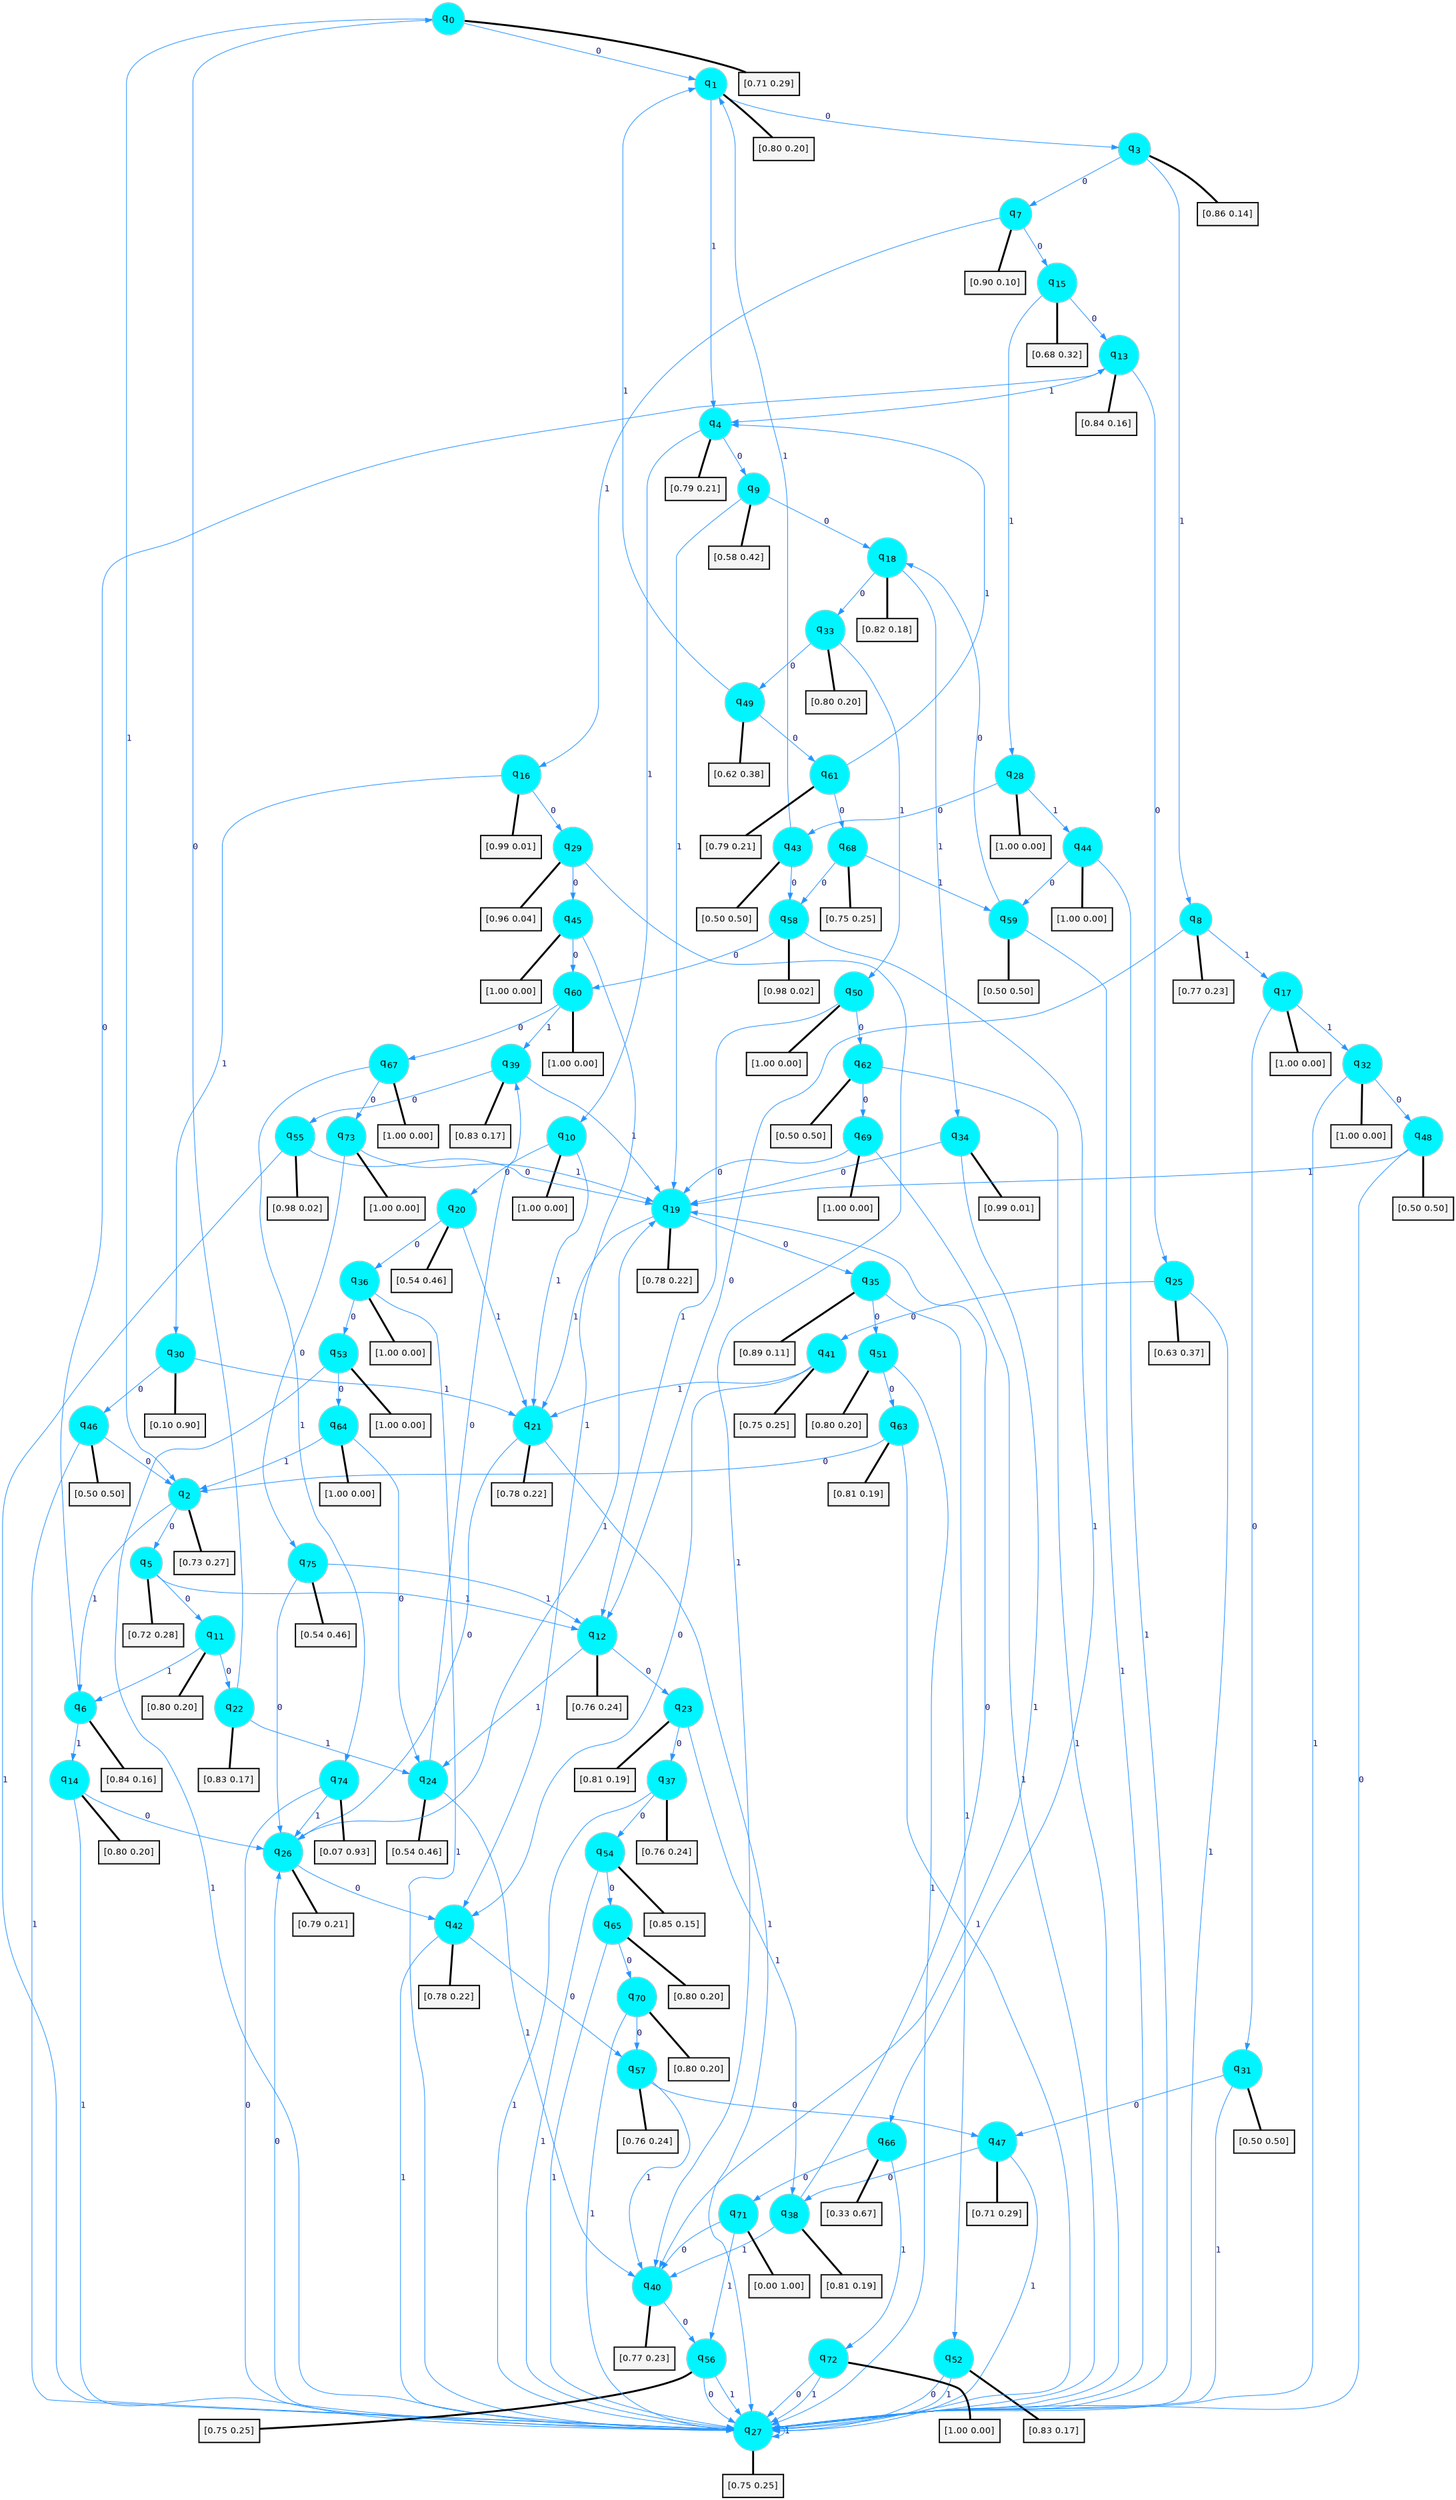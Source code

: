 digraph G {
graph [
bgcolor=transparent, dpi=300, rankdir=TD, size="40,25"];
node [
color=gray, fillcolor=turquoise1, fontcolor=black, fontname=Helvetica, fontsize=16, fontweight=bold, shape=circle, style=filled];
edge [
arrowsize=1, color=dodgerblue1, fontcolor=midnightblue, fontname=courier, fontweight=bold, penwidth=1, style=solid, weight=20];
0[label=<q<SUB>0</SUB>>];
1[label=<q<SUB>1</SUB>>];
2[label=<q<SUB>2</SUB>>];
3[label=<q<SUB>3</SUB>>];
4[label=<q<SUB>4</SUB>>];
5[label=<q<SUB>5</SUB>>];
6[label=<q<SUB>6</SUB>>];
7[label=<q<SUB>7</SUB>>];
8[label=<q<SUB>8</SUB>>];
9[label=<q<SUB>9</SUB>>];
10[label=<q<SUB>10</SUB>>];
11[label=<q<SUB>11</SUB>>];
12[label=<q<SUB>12</SUB>>];
13[label=<q<SUB>13</SUB>>];
14[label=<q<SUB>14</SUB>>];
15[label=<q<SUB>15</SUB>>];
16[label=<q<SUB>16</SUB>>];
17[label=<q<SUB>17</SUB>>];
18[label=<q<SUB>18</SUB>>];
19[label=<q<SUB>19</SUB>>];
20[label=<q<SUB>20</SUB>>];
21[label=<q<SUB>21</SUB>>];
22[label=<q<SUB>22</SUB>>];
23[label=<q<SUB>23</SUB>>];
24[label=<q<SUB>24</SUB>>];
25[label=<q<SUB>25</SUB>>];
26[label=<q<SUB>26</SUB>>];
27[label=<q<SUB>27</SUB>>];
28[label=<q<SUB>28</SUB>>];
29[label=<q<SUB>29</SUB>>];
30[label=<q<SUB>30</SUB>>];
31[label=<q<SUB>31</SUB>>];
32[label=<q<SUB>32</SUB>>];
33[label=<q<SUB>33</SUB>>];
34[label=<q<SUB>34</SUB>>];
35[label=<q<SUB>35</SUB>>];
36[label=<q<SUB>36</SUB>>];
37[label=<q<SUB>37</SUB>>];
38[label=<q<SUB>38</SUB>>];
39[label=<q<SUB>39</SUB>>];
40[label=<q<SUB>40</SUB>>];
41[label=<q<SUB>41</SUB>>];
42[label=<q<SUB>42</SUB>>];
43[label=<q<SUB>43</SUB>>];
44[label=<q<SUB>44</SUB>>];
45[label=<q<SUB>45</SUB>>];
46[label=<q<SUB>46</SUB>>];
47[label=<q<SUB>47</SUB>>];
48[label=<q<SUB>48</SUB>>];
49[label=<q<SUB>49</SUB>>];
50[label=<q<SUB>50</SUB>>];
51[label=<q<SUB>51</SUB>>];
52[label=<q<SUB>52</SUB>>];
53[label=<q<SUB>53</SUB>>];
54[label=<q<SUB>54</SUB>>];
55[label=<q<SUB>55</SUB>>];
56[label=<q<SUB>56</SUB>>];
57[label=<q<SUB>57</SUB>>];
58[label=<q<SUB>58</SUB>>];
59[label=<q<SUB>59</SUB>>];
60[label=<q<SUB>60</SUB>>];
61[label=<q<SUB>61</SUB>>];
62[label=<q<SUB>62</SUB>>];
63[label=<q<SUB>63</SUB>>];
64[label=<q<SUB>64</SUB>>];
65[label=<q<SUB>65</SUB>>];
66[label=<q<SUB>66</SUB>>];
67[label=<q<SUB>67</SUB>>];
68[label=<q<SUB>68</SUB>>];
69[label=<q<SUB>69</SUB>>];
70[label=<q<SUB>70</SUB>>];
71[label=<q<SUB>71</SUB>>];
72[label=<q<SUB>72</SUB>>];
73[label=<q<SUB>73</SUB>>];
74[label=<q<SUB>74</SUB>>];
75[label=<q<SUB>75</SUB>>];
76[label="[0.71 0.29]", shape=box,fontcolor=black, fontname=Helvetica, fontsize=14, penwidth=2, fillcolor=whitesmoke,color=black];
77[label="[0.80 0.20]", shape=box,fontcolor=black, fontname=Helvetica, fontsize=14, penwidth=2, fillcolor=whitesmoke,color=black];
78[label="[0.73 0.27]", shape=box,fontcolor=black, fontname=Helvetica, fontsize=14, penwidth=2, fillcolor=whitesmoke,color=black];
79[label="[0.86 0.14]", shape=box,fontcolor=black, fontname=Helvetica, fontsize=14, penwidth=2, fillcolor=whitesmoke,color=black];
80[label="[0.79 0.21]", shape=box,fontcolor=black, fontname=Helvetica, fontsize=14, penwidth=2, fillcolor=whitesmoke,color=black];
81[label="[0.72 0.28]", shape=box,fontcolor=black, fontname=Helvetica, fontsize=14, penwidth=2, fillcolor=whitesmoke,color=black];
82[label="[0.84 0.16]", shape=box,fontcolor=black, fontname=Helvetica, fontsize=14, penwidth=2, fillcolor=whitesmoke,color=black];
83[label="[0.90 0.10]", shape=box,fontcolor=black, fontname=Helvetica, fontsize=14, penwidth=2, fillcolor=whitesmoke,color=black];
84[label="[0.77 0.23]", shape=box,fontcolor=black, fontname=Helvetica, fontsize=14, penwidth=2, fillcolor=whitesmoke,color=black];
85[label="[0.58 0.42]", shape=box,fontcolor=black, fontname=Helvetica, fontsize=14, penwidth=2, fillcolor=whitesmoke,color=black];
86[label="[1.00 0.00]", shape=box,fontcolor=black, fontname=Helvetica, fontsize=14, penwidth=2, fillcolor=whitesmoke,color=black];
87[label="[0.80 0.20]", shape=box,fontcolor=black, fontname=Helvetica, fontsize=14, penwidth=2, fillcolor=whitesmoke,color=black];
88[label="[0.76 0.24]", shape=box,fontcolor=black, fontname=Helvetica, fontsize=14, penwidth=2, fillcolor=whitesmoke,color=black];
89[label="[0.84 0.16]", shape=box,fontcolor=black, fontname=Helvetica, fontsize=14, penwidth=2, fillcolor=whitesmoke,color=black];
90[label="[0.80 0.20]", shape=box,fontcolor=black, fontname=Helvetica, fontsize=14, penwidth=2, fillcolor=whitesmoke,color=black];
91[label="[0.68 0.32]", shape=box,fontcolor=black, fontname=Helvetica, fontsize=14, penwidth=2, fillcolor=whitesmoke,color=black];
92[label="[0.99 0.01]", shape=box,fontcolor=black, fontname=Helvetica, fontsize=14, penwidth=2, fillcolor=whitesmoke,color=black];
93[label="[1.00 0.00]", shape=box,fontcolor=black, fontname=Helvetica, fontsize=14, penwidth=2, fillcolor=whitesmoke,color=black];
94[label="[0.82 0.18]", shape=box,fontcolor=black, fontname=Helvetica, fontsize=14, penwidth=2, fillcolor=whitesmoke,color=black];
95[label="[0.78 0.22]", shape=box,fontcolor=black, fontname=Helvetica, fontsize=14, penwidth=2, fillcolor=whitesmoke,color=black];
96[label="[0.54 0.46]", shape=box,fontcolor=black, fontname=Helvetica, fontsize=14, penwidth=2, fillcolor=whitesmoke,color=black];
97[label="[0.78 0.22]", shape=box,fontcolor=black, fontname=Helvetica, fontsize=14, penwidth=2, fillcolor=whitesmoke,color=black];
98[label="[0.83 0.17]", shape=box,fontcolor=black, fontname=Helvetica, fontsize=14, penwidth=2, fillcolor=whitesmoke,color=black];
99[label="[0.81 0.19]", shape=box,fontcolor=black, fontname=Helvetica, fontsize=14, penwidth=2, fillcolor=whitesmoke,color=black];
100[label="[0.54 0.46]", shape=box,fontcolor=black, fontname=Helvetica, fontsize=14, penwidth=2, fillcolor=whitesmoke,color=black];
101[label="[0.63 0.37]", shape=box,fontcolor=black, fontname=Helvetica, fontsize=14, penwidth=2, fillcolor=whitesmoke,color=black];
102[label="[0.79 0.21]", shape=box,fontcolor=black, fontname=Helvetica, fontsize=14, penwidth=2, fillcolor=whitesmoke,color=black];
103[label="[0.75 0.25]", shape=box,fontcolor=black, fontname=Helvetica, fontsize=14, penwidth=2, fillcolor=whitesmoke,color=black];
104[label="[1.00 0.00]", shape=box,fontcolor=black, fontname=Helvetica, fontsize=14, penwidth=2, fillcolor=whitesmoke,color=black];
105[label="[0.96 0.04]", shape=box,fontcolor=black, fontname=Helvetica, fontsize=14, penwidth=2, fillcolor=whitesmoke,color=black];
106[label="[0.10 0.90]", shape=box,fontcolor=black, fontname=Helvetica, fontsize=14, penwidth=2, fillcolor=whitesmoke,color=black];
107[label="[0.50 0.50]", shape=box,fontcolor=black, fontname=Helvetica, fontsize=14, penwidth=2, fillcolor=whitesmoke,color=black];
108[label="[1.00 0.00]", shape=box,fontcolor=black, fontname=Helvetica, fontsize=14, penwidth=2, fillcolor=whitesmoke,color=black];
109[label="[0.80 0.20]", shape=box,fontcolor=black, fontname=Helvetica, fontsize=14, penwidth=2, fillcolor=whitesmoke,color=black];
110[label="[0.99 0.01]", shape=box,fontcolor=black, fontname=Helvetica, fontsize=14, penwidth=2, fillcolor=whitesmoke,color=black];
111[label="[0.89 0.11]", shape=box,fontcolor=black, fontname=Helvetica, fontsize=14, penwidth=2, fillcolor=whitesmoke,color=black];
112[label="[1.00 0.00]", shape=box,fontcolor=black, fontname=Helvetica, fontsize=14, penwidth=2, fillcolor=whitesmoke,color=black];
113[label="[0.76 0.24]", shape=box,fontcolor=black, fontname=Helvetica, fontsize=14, penwidth=2, fillcolor=whitesmoke,color=black];
114[label="[0.81 0.19]", shape=box,fontcolor=black, fontname=Helvetica, fontsize=14, penwidth=2, fillcolor=whitesmoke,color=black];
115[label="[0.83 0.17]", shape=box,fontcolor=black, fontname=Helvetica, fontsize=14, penwidth=2, fillcolor=whitesmoke,color=black];
116[label="[0.77 0.23]", shape=box,fontcolor=black, fontname=Helvetica, fontsize=14, penwidth=2, fillcolor=whitesmoke,color=black];
117[label="[0.75 0.25]", shape=box,fontcolor=black, fontname=Helvetica, fontsize=14, penwidth=2, fillcolor=whitesmoke,color=black];
118[label="[0.78 0.22]", shape=box,fontcolor=black, fontname=Helvetica, fontsize=14, penwidth=2, fillcolor=whitesmoke,color=black];
119[label="[0.50 0.50]", shape=box,fontcolor=black, fontname=Helvetica, fontsize=14, penwidth=2, fillcolor=whitesmoke,color=black];
120[label="[1.00 0.00]", shape=box,fontcolor=black, fontname=Helvetica, fontsize=14, penwidth=2, fillcolor=whitesmoke,color=black];
121[label="[1.00 0.00]", shape=box,fontcolor=black, fontname=Helvetica, fontsize=14, penwidth=2, fillcolor=whitesmoke,color=black];
122[label="[0.50 0.50]", shape=box,fontcolor=black, fontname=Helvetica, fontsize=14, penwidth=2, fillcolor=whitesmoke,color=black];
123[label="[0.71 0.29]", shape=box,fontcolor=black, fontname=Helvetica, fontsize=14, penwidth=2, fillcolor=whitesmoke,color=black];
124[label="[0.50 0.50]", shape=box,fontcolor=black, fontname=Helvetica, fontsize=14, penwidth=2, fillcolor=whitesmoke,color=black];
125[label="[0.62 0.38]", shape=box,fontcolor=black, fontname=Helvetica, fontsize=14, penwidth=2, fillcolor=whitesmoke,color=black];
126[label="[1.00 0.00]", shape=box,fontcolor=black, fontname=Helvetica, fontsize=14, penwidth=2, fillcolor=whitesmoke,color=black];
127[label="[0.80 0.20]", shape=box,fontcolor=black, fontname=Helvetica, fontsize=14, penwidth=2, fillcolor=whitesmoke,color=black];
128[label="[0.83 0.17]", shape=box,fontcolor=black, fontname=Helvetica, fontsize=14, penwidth=2, fillcolor=whitesmoke,color=black];
129[label="[1.00 0.00]", shape=box,fontcolor=black, fontname=Helvetica, fontsize=14, penwidth=2, fillcolor=whitesmoke,color=black];
130[label="[0.85 0.15]", shape=box,fontcolor=black, fontname=Helvetica, fontsize=14, penwidth=2, fillcolor=whitesmoke,color=black];
131[label="[0.98 0.02]", shape=box,fontcolor=black, fontname=Helvetica, fontsize=14, penwidth=2, fillcolor=whitesmoke,color=black];
132[label="[0.75 0.25]", shape=box,fontcolor=black, fontname=Helvetica, fontsize=14, penwidth=2, fillcolor=whitesmoke,color=black];
133[label="[0.76 0.24]", shape=box,fontcolor=black, fontname=Helvetica, fontsize=14, penwidth=2, fillcolor=whitesmoke,color=black];
134[label="[0.98 0.02]", shape=box,fontcolor=black, fontname=Helvetica, fontsize=14, penwidth=2, fillcolor=whitesmoke,color=black];
135[label="[0.50 0.50]", shape=box,fontcolor=black, fontname=Helvetica, fontsize=14, penwidth=2, fillcolor=whitesmoke,color=black];
136[label="[1.00 0.00]", shape=box,fontcolor=black, fontname=Helvetica, fontsize=14, penwidth=2, fillcolor=whitesmoke,color=black];
137[label="[0.79 0.21]", shape=box,fontcolor=black, fontname=Helvetica, fontsize=14, penwidth=2, fillcolor=whitesmoke,color=black];
138[label="[0.50 0.50]", shape=box,fontcolor=black, fontname=Helvetica, fontsize=14, penwidth=2, fillcolor=whitesmoke,color=black];
139[label="[0.81 0.19]", shape=box,fontcolor=black, fontname=Helvetica, fontsize=14, penwidth=2, fillcolor=whitesmoke,color=black];
140[label="[1.00 0.00]", shape=box,fontcolor=black, fontname=Helvetica, fontsize=14, penwidth=2, fillcolor=whitesmoke,color=black];
141[label="[0.80 0.20]", shape=box,fontcolor=black, fontname=Helvetica, fontsize=14, penwidth=2, fillcolor=whitesmoke,color=black];
142[label="[0.33 0.67]", shape=box,fontcolor=black, fontname=Helvetica, fontsize=14, penwidth=2, fillcolor=whitesmoke,color=black];
143[label="[1.00 0.00]", shape=box,fontcolor=black, fontname=Helvetica, fontsize=14, penwidth=2, fillcolor=whitesmoke,color=black];
144[label="[0.75 0.25]", shape=box,fontcolor=black, fontname=Helvetica, fontsize=14, penwidth=2, fillcolor=whitesmoke,color=black];
145[label="[1.00 0.00]", shape=box,fontcolor=black, fontname=Helvetica, fontsize=14, penwidth=2, fillcolor=whitesmoke,color=black];
146[label="[0.80 0.20]", shape=box,fontcolor=black, fontname=Helvetica, fontsize=14, penwidth=2, fillcolor=whitesmoke,color=black];
147[label="[0.00 1.00]", shape=box,fontcolor=black, fontname=Helvetica, fontsize=14, penwidth=2, fillcolor=whitesmoke,color=black];
148[label="[1.00 0.00]", shape=box,fontcolor=black, fontname=Helvetica, fontsize=14, penwidth=2, fillcolor=whitesmoke,color=black];
149[label="[1.00 0.00]", shape=box,fontcolor=black, fontname=Helvetica, fontsize=14, penwidth=2, fillcolor=whitesmoke,color=black];
150[label="[0.07 0.93]", shape=box,fontcolor=black, fontname=Helvetica, fontsize=14, penwidth=2, fillcolor=whitesmoke,color=black];
151[label="[0.54 0.46]", shape=box,fontcolor=black, fontname=Helvetica, fontsize=14, penwidth=2, fillcolor=whitesmoke,color=black];
0->1 [label=0];
0->2 [label=1];
0->76 [arrowhead=none, penwidth=3,color=black];
1->3 [label=0];
1->4 [label=1];
1->77 [arrowhead=none, penwidth=3,color=black];
2->5 [label=0];
2->6 [label=1];
2->78 [arrowhead=none, penwidth=3,color=black];
3->7 [label=0];
3->8 [label=1];
3->79 [arrowhead=none, penwidth=3,color=black];
4->9 [label=0];
4->10 [label=1];
4->80 [arrowhead=none, penwidth=3,color=black];
5->11 [label=0];
5->12 [label=1];
5->81 [arrowhead=none, penwidth=3,color=black];
6->13 [label=0];
6->14 [label=1];
6->82 [arrowhead=none, penwidth=3,color=black];
7->15 [label=0];
7->16 [label=1];
7->83 [arrowhead=none, penwidth=3,color=black];
8->12 [label=0];
8->17 [label=1];
8->84 [arrowhead=none, penwidth=3,color=black];
9->18 [label=0];
9->19 [label=1];
9->85 [arrowhead=none, penwidth=3,color=black];
10->20 [label=0];
10->21 [label=1];
10->86 [arrowhead=none, penwidth=3,color=black];
11->22 [label=0];
11->6 [label=1];
11->87 [arrowhead=none, penwidth=3,color=black];
12->23 [label=0];
12->24 [label=1];
12->88 [arrowhead=none, penwidth=3,color=black];
13->25 [label=0];
13->4 [label=1];
13->89 [arrowhead=none, penwidth=3,color=black];
14->26 [label=0];
14->27 [label=1];
14->90 [arrowhead=none, penwidth=3,color=black];
15->13 [label=0];
15->28 [label=1];
15->91 [arrowhead=none, penwidth=3,color=black];
16->29 [label=0];
16->30 [label=1];
16->92 [arrowhead=none, penwidth=3,color=black];
17->31 [label=0];
17->32 [label=1];
17->93 [arrowhead=none, penwidth=3,color=black];
18->33 [label=0];
18->34 [label=1];
18->94 [arrowhead=none, penwidth=3,color=black];
19->35 [label=0];
19->21 [label=1];
19->95 [arrowhead=none, penwidth=3,color=black];
20->36 [label=0];
20->21 [label=1];
20->96 [arrowhead=none, penwidth=3,color=black];
21->26 [label=0];
21->27 [label=1];
21->97 [arrowhead=none, penwidth=3,color=black];
22->0 [label=0];
22->24 [label=1];
22->98 [arrowhead=none, penwidth=3,color=black];
23->37 [label=0];
23->38 [label=1];
23->99 [arrowhead=none, penwidth=3,color=black];
24->39 [label=0];
24->40 [label=1];
24->100 [arrowhead=none, penwidth=3,color=black];
25->41 [label=0];
25->27 [label=1];
25->101 [arrowhead=none, penwidth=3,color=black];
26->42 [label=0];
26->19 [label=1];
26->102 [arrowhead=none, penwidth=3,color=black];
27->26 [label=0];
27->27 [label=1];
27->103 [arrowhead=none, penwidth=3,color=black];
28->43 [label=0];
28->44 [label=1];
28->104 [arrowhead=none, penwidth=3,color=black];
29->45 [label=0];
29->40 [label=1];
29->105 [arrowhead=none, penwidth=3,color=black];
30->46 [label=0];
30->21 [label=1];
30->106 [arrowhead=none, penwidth=3,color=black];
31->47 [label=0];
31->27 [label=1];
31->107 [arrowhead=none, penwidth=3,color=black];
32->48 [label=0];
32->27 [label=1];
32->108 [arrowhead=none, penwidth=3,color=black];
33->49 [label=0];
33->50 [label=1];
33->109 [arrowhead=none, penwidth=3,color=black];
34->19 [label=0];
34->40 [label=1];
34->110 [arrowhead=none, penwidth=3,color=black];
35->51 [label=0];
35->52 [label=1];
35->111 [arrowhead=none, penwidth=3,color=black];
36->53 [label=0];
36->27 [label=1];
36->112 [arrowhead=none, penwidth=3,color=black];
37->54 [label=0];
37->27 [label=1];
37->113 [arrowhead=none, penwidth=3,color=black];
38->19 [label=0];
38->40 [label=1];
38->114 [arrowhead=none, penwidth=3,color=black];
39->55 [label=0];
39->19 [label=1];
39->115 [arrowhead=none, penwidth=3,color=black];
40->56 [label=0];
40->116 [arrowhead=none, penwidth=3,color=black];
41->42 [label=0];
41->21 [label=1];
41->117 [arrowhead=none, penwidth=3,color=black];
42->57 [label=0];
42->27 [label=1];
42->118 [arrowhead=none, penwidth=3,color=black];
43->58 [label=0];
43->1 [label=1];
43->119 [arrowhead=none, penwidth=3,color=black];
44->59 [label=0];
44->27 [label=1];
44->120 [arrowhead=none, penwidth=3,color=black];
45->60 [label=0];
45->42 [label=1];
45->121 [arrowhead=none, penwidth=3,color=black];
46->2 [label=0];
46->27 [label=1];
46->122 [arrowhead=none, penwidth=3,color=black];
47->38 [label=0];
47->27 [label=1];
47->123 [arrowhead=none, penwidth=3,color=black];
48->27 [label=0];
48->19 [label=1];
48->124 [arrowhead=none, penwidth=3,color=black];
49->61 [label=0];
49->1 [label=1];
49->125 [arrowhead=none, penwidth=3,color=black];
50->62 [label=0];
50->12 [label=1];
50->126 [arrowhead=none, penwidth=3,color=black];
51->63 [label=0];
51->27 [label=1];
51->127 [arrowhead=none, penwidth=3,color=black];
52->27 [label=0];
52->27 [label=1];
52->128 [arrowhead=none, penwidth=3,color=black];
53->64 [label=0];
53->27 [label=1];
53->129 [arrowhead=none, penwidth=3,color=black];
54->65 [label=0];
54->27 [label=1];
54->130 [arrowhead=none, penwidth=3,color=black];
55->19 [label=0];
55->27 [label=1];
55->131 [arrowhead=none, penwidth=3,color=black];
56->27 [label=0];
56->27 [label=1];
56->132 [arrowhead=none, penwidth=3,color=black];
57->47 [label=0];
57->40 [label=1];
57->133 [arrowhead=none, penwidth=3,color=black];
58->60 [label=0];
58->66 [label=1];
58->134 [arrowhead=none, penwidth=3,color=black];
59->18 [label=0];
59->27 [label=1];
59->135 [arrowhead=none, penwidth=3,color=black];
60->67 [label=0];
60->39 [label=1];
60->136 [arrowhead=none, penwidth=3,color=black];
61->68 [label=0];
61->4 [label=1];
61->137 [arrowhead=none, penwidth=3,color=black];
62->69 [label=0];
62->27 [label=1];
62->138 [arrowhead=none, penwidth=3,color=black];
63->2 [label=0];
63->27 [label=1];
63->139 [arrowhead=none, penwidth=3,color=black];
64->24 [label=0];
64->2 [label=1];
64->140 [arrowhead=none, penwidth=3,color=black];
65->70 [label=0];
65->27 [label=1];
65->141 [arrowhead=none, penwidth=3,color=black];
66->71 [label=0];
66->72 [label=1];
66->142 [arrowhead=none, penwidth=3,color=black];
67->73 [label=0];
67->74 [label=1];
67->143 [arrowhead=none, penwidth=3,color=black];
68->58 [label=0];
68->59 [label=1];
68->144 [arrowhead=none, penwidth=3,color=black];
69->19 [label=0];
69->27 [label=1];
69->145 [arrowhead=none, penwidth=3,color=black];
70->57 [label=0];
70->27 [label=1];
70->146 [arrowhead=none, penwidth=3,color=black];
71->40 [label=0];
71->56 [label=1];
71->147 [arrowhead=none, penwidth=3,color=black];
72->27 [label=0];
72->27 [label=1];
72->148 [arrowhead=none, penwidth=3,color=black];
73->75 [label=0];
73->19 [label=1];
73->149 [arrowhead=none, penwidth=3,color=black];
74->27 [label=0];
74->26 [label=1];
74->150 [arrowhead=none, penwidth=3,color=black];
75->26 [label=0];
75->12 [label=1];
75->151 [arrowhead=none, penwidth=3,color=black];
}
